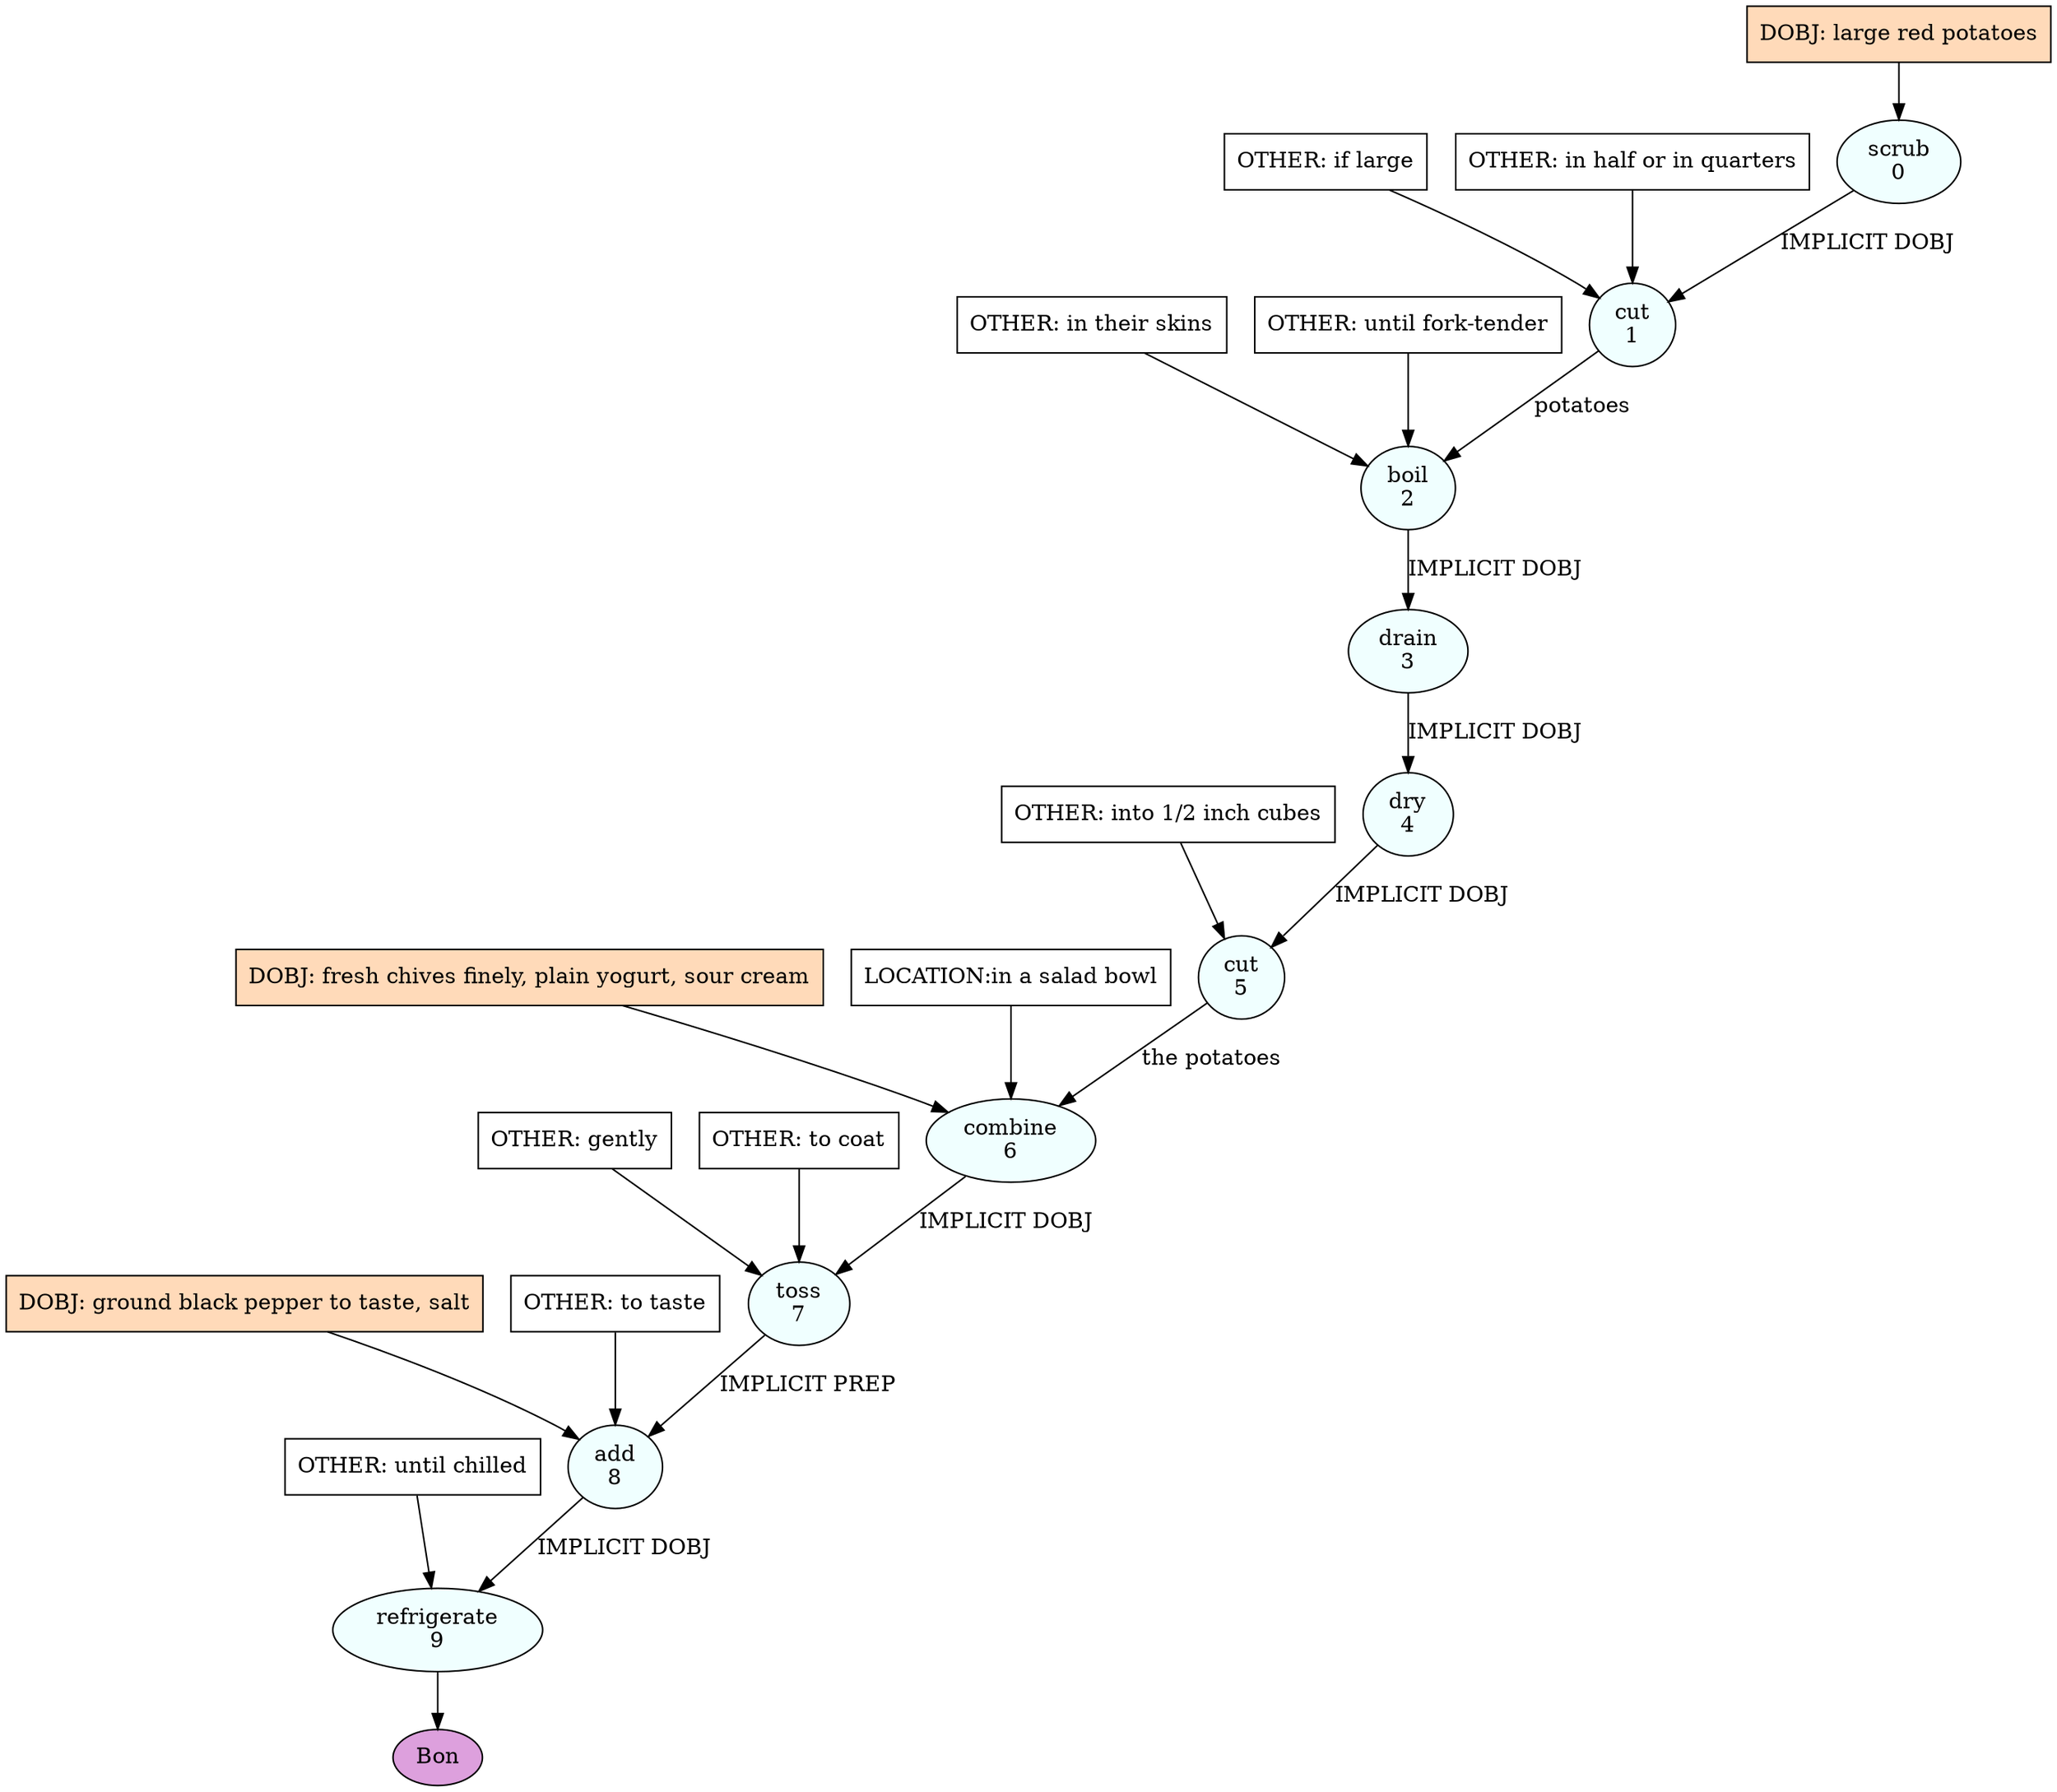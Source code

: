 digraph recipe {
E0[label="scrub
0", shape=oval, style=filled, fillcolor=azure]
E1[label="cut
1", shape=oval, style=filled, fillcolor=azure]
E2[label="boil
2", shape=oval, style=filled, fillcolor=azure]
E3[label="drain
3", shape=oval, style=filled, fillcolor=azure]
E4[label="dry
4", shape=oval, style=filled, fillcolor=azure]
E5[label="cut
5", shape=oval, style=filled, fillcolor=azure]
E6[label="combine
6", shape=oval, style=filled, fillcolor=azure]
E7[label="toss
7", shape=oval, style=filled, fillcolor=azure]
E8[label="add
8", shape=oval, style=filled, fillcolor=azure]
E9[label="refrigerate
9", shape=oval, style=filled, fillcolor=azure]
D0[label="DOBJ: large red potatoes", shape=box, style=filled, fillcolor=peachpuff]
D0 -> E0
E0 -> E1 [label="IMPLICIT DOBJ"]
O1_0_0[label="OTHER: if large", shape=box, style=filled, fillcolor=white]
O1_0_0 -> E1
O1_1_0[label="OTHER: in half or in quarters", shape=box, style=filled, fillcolor=white]
O1_1_0 -> E1
E1 -> E2 [label="potatoes"]
O2_0_0[label="OTHER: in their skins", shape=box, style=filled, fillcolor=white]
O2_0_0 -> E2
O2_1_0[label="OTHER: until fork-tender", shape=box, style=filled, fillcolor=white]
O2_1_0 -> E2
E2 -> E3 [label="IMPLICIT DOBJ"]
E3 -> E4 [label="IMPLICIT DOBJ"]
E4 -> E5 [label="IMPLICIT DOBJ"]
O5_0_0[label="OTHER: into 1/2 inch cubes", shape=box, style=filled, fillcolor=white]
O5_0_0 -> E5
D6_ing[label="DOBJ: fresh chives finely, plain yogurt, sour cream", shape=box, style=filled, fillcolor=peachpuff]
D6_ing -> E6
E5 -> E6 [label="the potatoes"]
P6_0_0[label="LOCATION:in a salad bowl", shape=box, style=filled, fillcolor=white]
P6_0_0 -> E6
E6 -> E7 [label="IMPLICIT DOBJ"]
O7_0_0[label="OTHER: gently", shape=box, style=filled, fillcolor=white]
O7_0_0 -> E7
O7_1_0[label="OTHER: to coat", shape=box, style=filled, fillcolor=white]
O7_1_0 -> E7
D8_ing[label="DOBJ: ground black pepper to taste, salt", shape=box, style=filled, fillcolor=peachpuff]
D8_ing -> E8
E7 -> E8 [label="IMPLICIT PREP"]
O8_0_0[label="OTHER: to taste", shape=box, style=filled, fillcolor=white]
O8_0_0 -> E8
E8 -> E9 [label="IMPLICIT DOBJ"]
O9_0_0[label="OTHER: until chilled", shape=box, style=filled, fillcolor=white]
O9_0_0 -> E9
EOR[label="Bon", shape=oval, style=filled, fillcolor=plum]
E9 -> EOR
}
